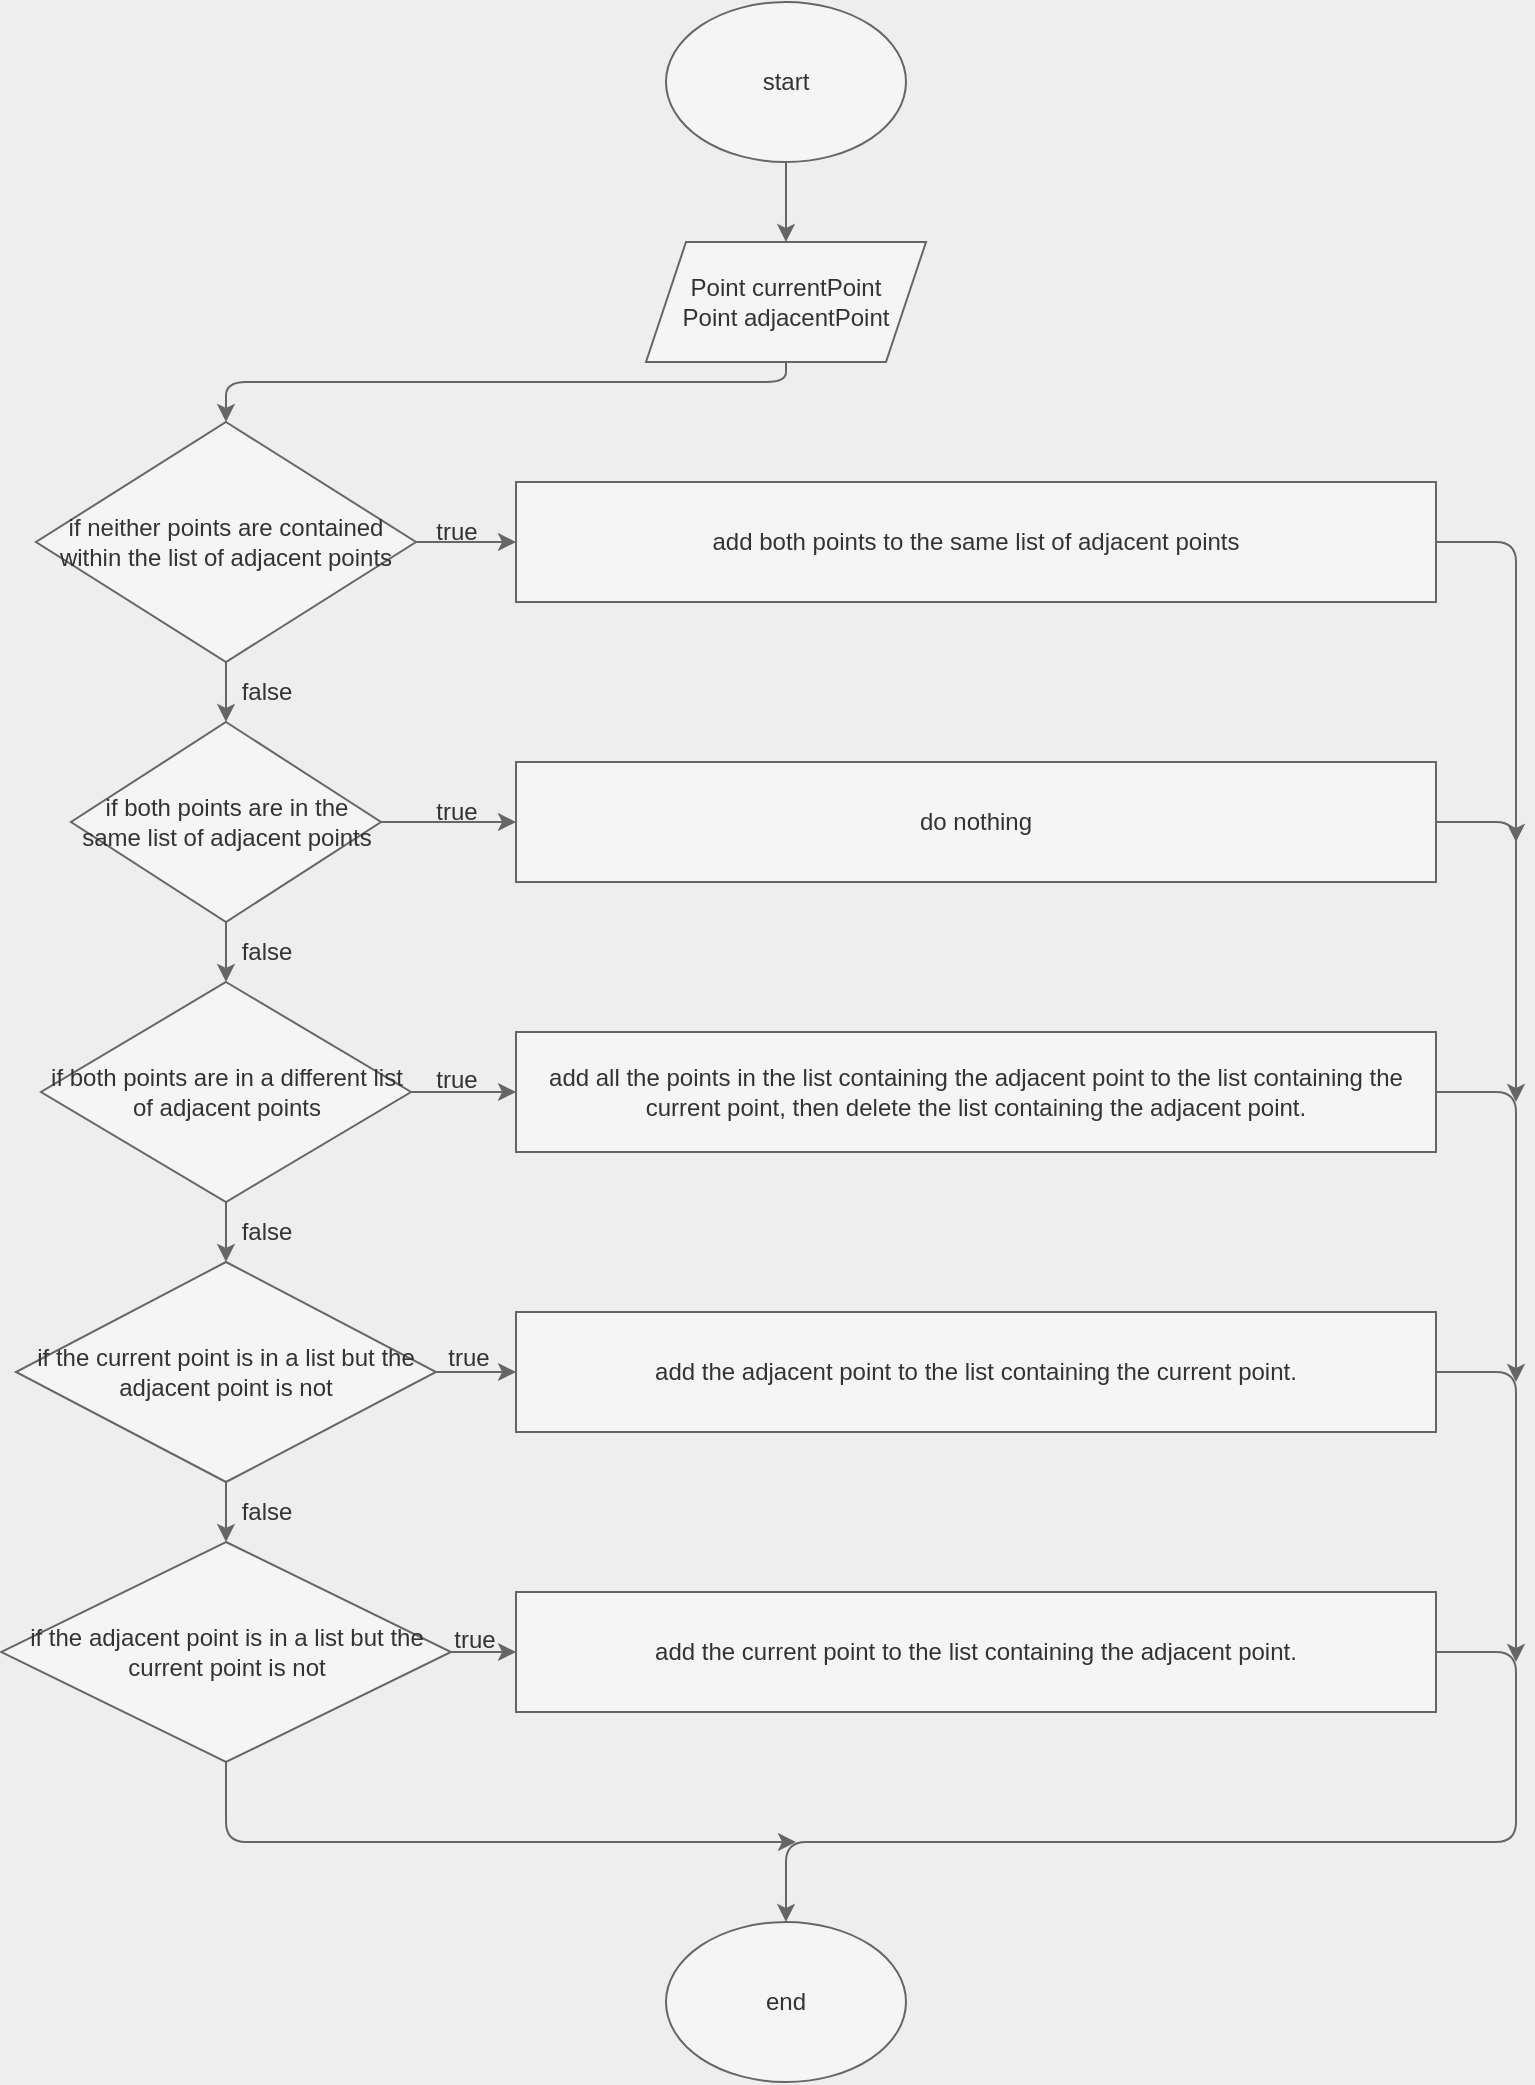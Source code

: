 <mxfile>
    <diagram id="ECM_890PPBRg15Sq2D54" name="Page-1">
        <mxGraphModel dx="1054" dy="465" grid="1" gridSize="10" guides="1" tooltips="1" connect="1" arrows="1" fold="1" page="1" pageScale="1" pageWidth="850" pageHeight="1100" background="#EEEEEE" math="0" shadow="0">
            <root>
                <mxCell id="0"/>
                <mxCell id="1" parent="0"/>
                <mxCell id="5" style="edgeStyle=none;html=1;exitX=0.5;exitY=1;exitDx=0;exitDy=0;entryX=0.5;entryY=0;entryDx=0;entryDy=0;fillColor=#f5f5f5;strokeColor=#666666;" edge="1" parent="1" source="3">
                    <mxGeometry relative="1" as="geometry">
                        <mxPoint x="425" y="120" as="targetPoint"/>
                    </mxGeometry>
                </mxCell>
                <mxCell id="3" value="start" style="ellipse;whiteSpace=wrap;html=1;fillColor=#f5f5f5;fontColor=#333333;strokeColor=#666666;" vertex="1" parent="1">
                    <mxGeometry x="365" width="120" height="80" as="geometry"/>
                </mxCell>
                <mxCell id="7" style="edgeStyle=none;html=1;exitX=0.5;exitY=1;exitDx=0;exitDy=0;entryX=0.5;entryY=0;entryDx=0;entryDy=0;fillColor=#f5f5f5;strokeColor=#666666;" edge="1" parent="1" target="6">
                    <mxGeometry relative="1" as="geometry">
                        <mxPoint x="425" y="180" as="sourcePoint"/>
                        <Array as="points">
                            <mxPoint x="425" y="190"/>
                            <mxPoint x="145" y="190"/>
                        </Array>
                    </mxGeometry>
                </mxCell>
                <mxCell id="11" style="edgeStyle=none;html=1;exitX=0.5;exitY=1;exitDx=0;exitDy=0;entryX=0.5;entryY=0;entryDx=0;entryDy=0;fillColor=#f5f5f5;strokeColor=#666666;" edge="1" parent="1" source="6" target="10">
                    <mxGeometry relative="1" as="geometry"/>
                </mxCell>
                <mxCell id="23" style="edgeStyle=none;html=1;exitX=1;exitY=0.5;exitDx=0;exitDy=0;entryX=0;entryY=0.5;entryDx=0;entryDy=0;fillColor=#f5f5f5;strokeColor=#666666;" edge="1" parent="1" source="6" target="22">
                    <mxGeometry relative="1" as="geometry"/>
                </mxCell>
                <mxCell id="6" value="if neither points are contained within the list of adjacent points" style="rhombus;whiteSpace=wrap;html=1;fillColor=#f5f5f5;fontColor=#333333;strokeColor=#666666;" vertex="1" parent="1">
                    <mxGeometry x="50" y="210" width="190" height="120" as="geometry"/>
                </mxCell>
                <mxCell id="8" value="true" style="text;html=1;align=center;verticalAlign=middle;resizable=0;points=[];autosize=1;strokeColor=none;fillColor=none;fontColor=#333333;labelBackgroundColor=none;" vertex="1" parent="1">
                    <mxGeometry x="240" y="250" width="40" height="30" as="geometry"/>
                </mxCell>
                <mxCell id="9" value="false" style="text;html=1;align=center;verticalAlign=middle;resizable=0;points=[];autosize=1;strokeColor=none;fillColor=none;fontColor=#333333;" vertex="1" parent="1">
                    <mxGeometry x="140" y="330" width="50" height="30" as="geometry"/>
                </mxCell>
                <mxCell id="13" style="edgeStyle=none;html=1;exitX=0.5;exitY=1;exitDx=0;exitDy=0;entryX=0.5;entryY=0;entryDx=0;entryDy=0;fillColor=#f5f5f5;strokeColor=#666666;" edge="1" parent="1" source="10" target="12">
                    <mxGeometry relative="1" as="geometry"/>
                </mxCell>
                <mxCell id="25" style="edgeStyle=none;html=1;exitX=1;exitY=0.5;exitDx=0;exitDy=0;entryX=0;entryY=0.5;entryDx=0;entryDy=0;fillColor=#f5f5f5;strokeColor=#666666;" edge="1" parent="1" source="10" target="24">
                    <mxGeometry relative="1" as="geometry"/>
                </mxCell>
                <mxCell id="10" value="if both points are in the same list of adjacent points" style="rhombus;whiteSpace=wrap;html=1;fillColor=#f5f5f5;fontColor=#333333;strokeColor=#666666;" vertex="1" parent="1">
                    <mxGeometry x="67.5" y="360" width="155" height="100" as="geometry"/>
                </mxCell>
                <mxCell id="15" style="edgeStyle=none;html=1;exitX=0.5;exitY=1;exitDx=0;exitDy=0;entryX=0.5;entryY=0;entryDx=0;entryDy=0;fillColor=#f5f5f5;strokeColor=#666666;" edge="1" parent="1" source="12" target="14">
                    <mxGeometry relative="1" as="geometry"/>
                </mxCell>
                <mxCell id="27" style="edgeStyle=none;html=1;exitX=1;exitY=0.5;exitDx=0;exitDy=0;entryX=0;entryY=0.5;entryDx=0;entryDy=0;fillColor=#f5f5f5;strokeColor=#666666;" edge="1" parent="1" source="12" target="26">
                    <mxGeometry relative="1" as="geometry"/>
                </mxCell>
                <mxCell id="12" value="if both points are in a different list of adjacent points" style="rhombus;whiteSpace=wrap;html=1;fillColor=#f5f5f5;fontColor=#333333;strokeColor=#666666;" vertex="1" parent="1">
                    <mxGeometry x="52.5" y="490" width="185" height="110" as="geometry"/>
                </mxCell>
                <mxCell id="17" style="edgeStyle=none;html=1;exitX=0.5;exitY=1;exitDx=0;exitDy=0;entryX=0.5;entryY=0;entryDx=0;entryDy=0;fillColor=#f5f5f5;strokeColor=#666666;" edge="1" parent="1" source="14" target="16">
                    <mxGeometry relative="1" as="geometry"/>
                </mxCell>
                <mxCell id="30" style="edgeStyle=none;html=1;exitX=1;exitY=0.5;exitDx=0;exitDy=0;entryX=0;entryY=0.5;entryDx=0;entryDy=0;fillColor=#f5f5f5;strokeColor=#666666;" edge="1" parent="1" source="14" target="29">
                    <mxGeometry relative="1" as="geometry"/>
                </mxCell>
                <mxCell id="14" value="if the current point is in a list but the adjacent point is not" style="rhombus;whiteSpace=wrap;html=1;fillColor=#f5f5f5;fontColor=#333333;strokeColor=#666666;" vertex="1" parent="1">
                    <mxGeometry x="40" y="630" width="210" height="110" as="geometry"/>
                </mxCell>
                <mxCell id="32" style="edgeStyle=none;html=1;exitX=1;exitY=0.5;exitDx=0;exitDy=0;entryX=0;entryY=0.5;entryDx=0;entryDy=0;fillColor=#f5f5f5;strokeColor=#666666;" edge="1" parent="1" source="16" target="31">
                    <mxGeometry relative="1" as="geometry"/>
                </mxCell>
                <mxCell id="44" style="edgeStyle=none;html=1;exitX=0.5;exitY=1;exitDx=0;exitDy=0;fillColor=#f5f5f5;strokeColor=#666666;" edge="1" parent="1" source="16">
                    <mxGeometry relative="1" as="geometry">
                        <mxPoint x="430" y="920" as="targetPoint"/>
                        <Array as="points">
                            <mxPoint x="145" y="920"/>
                        </Array>
                    </mxGeometry>
                </mxCell>
                <mxCell id="16" value="if the adjacent point is in a list but the current point is not" style="rhombus;whiteSpace=wrap;html=1;fillColor=#f5f5f5;fontColor=#333333;strokeColor=#666666;" vertex="1" parent="1">
                    <mxGeometry x="32.5" y="770" width="225" height="110" as="geometry"/>
                </mxCell>
                <mxCell id="18" value="false" style="text;html=1;align=center;verticalAlign=middle;resizable=0;points=[];autosize=1;strokeColor=none;fillColor=none;fontColor=#333333;" vertex="1" parent="1">
                    <mxGeometry x="140" y="460" width="50" height="30" as="geometry"/>
                </mxCell>
                <mxCell id="19" value="false" style="text;html=1;align=center;verticalAlign=middle;resizable=0;points=[];autosize=1;strokeColor=none;fillColor=none;fontColor=#333333;" vertex="1" parent="1">
                    <mxGeometry x="140" y="600" width="50" height="30" as="geometry"/>
                </mxCell>
                <mxCell id="20" value="false" style="text;html=1;align=center;verticalAlign=middle;resizable=0;points=[];autosize=1;strokeColor=none;fillColor=none;fontColor=#333333;" vertex="1" parent="1">
                    <mxGeometry x="140" y="740" width="50" height="30" as="geometry"/>
                </mxCell>
                <mxCell id="21" value="Point currentPoint&lt;br&gt;Point adjacentPoint" style="shape=parallelogram;perimeter=parallelogramPerimeter;whiteSpace=wrap;html=1;fixedSize=1;fillColor=#f5f5f5;fontColor=#333333;strokeColor=#666666;" vertex="1" parent="1">
                    <mxGeometry x="355" y="120" width="140" height="60" as="geometry"/>
                </mxCell>
                <mxCell id="43" style="edgeStyle=none;html=1;exitX=1;exitY=0.5;exitDx=0;exitDy=0;fillColor=#f5f5f5;strokeColor=#666666;" edge="1" parent="1" source="22">
                    <mxGeometry relative="1" as="geometry">
                        <mxPoint x="790" y="420" as="targetPoint"/>
                        <Array as="points">
                            <mxPoint x="790" y="270"/>
                        </Array>
                    </mxGeometry>
                </mxCell>
                <mxCell id="22" value="add both points to the same list of adjacent points" style="rounded=0;whiteSpace=wrap;html=1;fillColor=#f5f5f5;fontColor=#333333;strokeColor=#666666;" vertex="1" parent="1">
                    <mxGeometry x="290" y="240" width="460" height="60" as="geometry"/>
                </mxCell>
                <mxCell id="42" style="edgeStyle=none;html=1;exitX=1;exitY=0.5;exitDx=0;exitDy=0;fillColor=#f5f5f5;strokeColor=#666666;" edge="1" parent="1" source="24">
                    <mxGeometry relative="1" as="geometry">
                        <mxPoint x="790" y="550" as="targetPoint"/>
                        <Array as="points">
                            <mxPoint x="790" y="410"/>
                        </Array>
                    </mxGeometry>
                </mxCell>
                <mxCell id="24" value="do nothing" style="rounded=0;whiteSpace=wrap;html=1;fillColor=#f5f5f5;fontColor=#333333;strokeColor=#666666;" vertex="1" parent="1">
                    <mxGeometry x="290" y="380" width="460" height="60" as="geometry"/>
                </mxCell>
                <mxCell id="41" style="edgeStyle=none;html=1;exitX=1;exitY=0.5;exitDx=0;exitDy=0;fillColor=#f5f5f5;strokeColor=#666666;" edge="1" parent="1" source="26">
                    <mxGeometry relative="1" as="geometry">
                        <mxPoint x="790" y="690" as="targetPoint"/>
                        <Array as="points">
                            <mxPoint x="790" y="545"/>
                        </Array>
                    </mxGeometry>
                </mxCell>
                <mxCell id="26" value="add all the points in the list containing the adjacent point to the list containing the current point, then delete the list containing the adjacent point." style="rounded=0;whiteSpace=wrap;html=1;fillColor=#f5f5f5;fontColor=#333333;strokeColor=#666666;" vertex="1" parent="1">
                    <mxGeometry x="290" y="515" width="460" height="60" as="geometry"/>
                </mxCell>
                <mxCell id="40" style="edgeStyle=none;html=1;exitX=1;exitY=0.5;exitDx=0;exitDy=0;fillColor=#f5f5f5;strokeColor=#666666;" edge="1" parent="1" source="29">
                    <mxGeometry relative="1" as="geometry">
                        <mxPoint x="790" y="830" as="targetPoint"/>
                        <Array as="points">
                            <mxPoint x="790" y="685"/>
                        </Array>
                    </mxGeometry>
                </mxCell>
                <mxCell id="29" value="add the adjacent point to the list containing the current point." style="rounded=0;whiteSpace=wrap;html=1;fillColor=#f5f5f5;fontColor=#333333;strokeColor=#666666;" vertex="1" parent="1">
                    <mxGeometry x="290" y="655" width="460" height="60" as="geometry"/>
                </mxCell>
                <mxCell id="39" style="edgeStyle=none;html=1;exitX=1;exitY=0.5;exitDx=0;exitDy=0;entryX=0.5;entryY=0;entryDx=0;entryDy=0;fillColor=#f5f5f5;strokeColor=#666666;" edge="1" parent="1" source="31" target="38">
                    <mxGeometry relative="1" as="geometry">
                        <Array as="points">
                            <mxPoint x="790" y="825"/>
                            <mxPoint x="790" y="920"/>
                            <mxPoint x="425" y="920"/>
                        </Array>
                    </mxGeometry>
                </mxCell>
                <mxCell id="31" value="add the current point to the list containing the adjacent point." style="rounded=0;whiteSpace=wrap;html=1;fillColor=#f5f5f5;fontColor=#333333;strokeColor=#666666;" vertex="1" parent="1">
                    <mxGeometry x="290" y="795" width="460" height="60" as="geometry"/>
                </mxCell>
                <mxCell id="33" value="true" style="text;html=1;align=center;verticalAlign=middle;resizable=0;points=[];autosize=1;strokeColor=none;fillColor=none;fontColor=#333333;" vertex="1" parent="1">
                    <mxGeometry x="240" y="390" width="40" height="30" as="geometry"/>
                </mxCell>
                <mxCell id="34" value="true" style="text;html=1;align=center;verticalAlign=middle;resizable=0;points=[];autosize=1;strokeColor=none;fillColor=none;fontColor=#333333;" vertex="1" parent="1">
                    <mxGeometry x="240" y="524" width="40" height="30" as="geometry"/>
                </mxCell>
                <mxCell id="36" value="true" style="text;html=1;align=center;verticalAlign=middle;resizable=0;points=[];autosize=1;strokeColor=none;fillColor=none;fontColor=#333333;" vertex="1" parent="1">
                    <mxGeometry x="246" y="663" width="40" height="30" as="geometry"/>
                </mxCell>
                <mxCell id="37" value="true" style="text;html=1;align=center;verticalAlign=middle;resizable=0;points=[];autosize=1;strokeColor=none;fillColor=none;fontColor=#333333;" vertex="1" parent="1">
                    <mxGeometry x="249" y="804" width="40" height="30" as="geometry"/>
                </mxCell>
                <mxCell id="38" value="end" style="ellipse;whiteSpace=wrap;html=1;fillColor=#f5f5f5;fontColor=#333333;strokeColor=#666666;" vertex="1" parent="1">
                    <mxGeometry x="365" y="960" width="120" height="80" as="geometry"/>
                </mxCell>
            </root>
        </mxGraphModel>
    </diagram>
</mxfile>